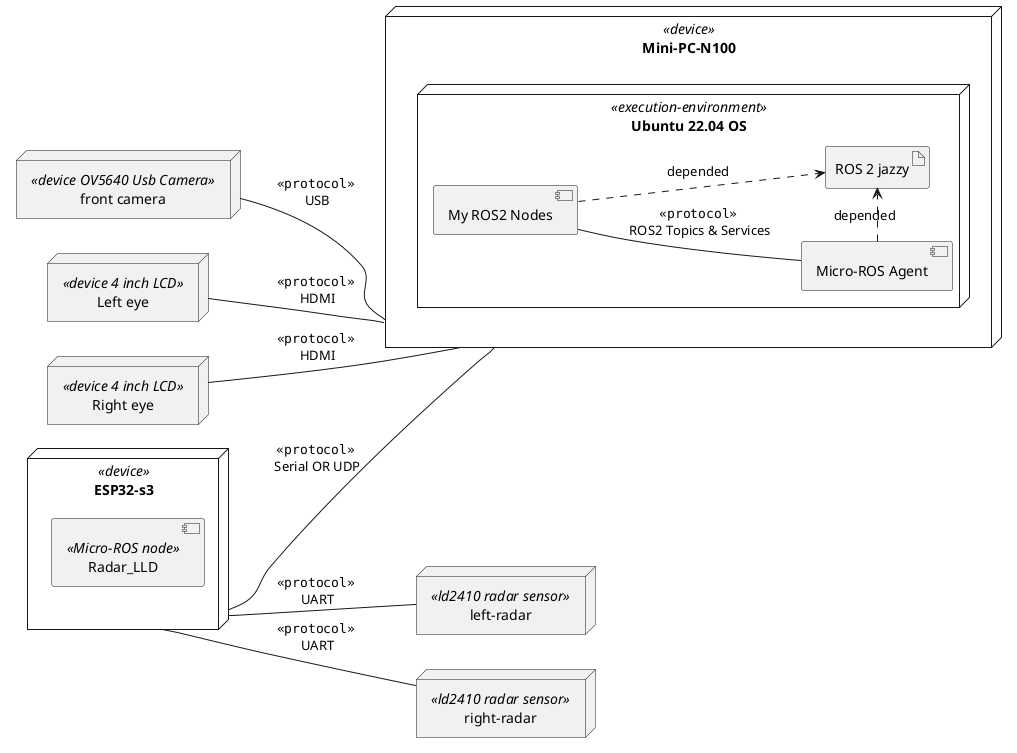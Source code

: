 @startuml Deployment_diagram

left to right direction

node "left-radar" <<ld2410 radar sensor>> as left_radar
node "right-radar" <<ld2410 radar sensor>> as right_radar

node "ESP32-s3" as lld_radar_node <<device>> {
  component "Radar_LLD" <<Micro-ROS node>> as micro_ros_node
}

node "front camera" as front_camera <<device OV5640 Usb Camera>>

node "Left eye" as lcd_left_eye <<device 4 inch LCD>>
node "Right eye" as lcd_right_eye <<device 4 inch LCD>>

node "Mini-PC-N100" <<device>> {
  node "Ubuntu 22.04 OS" <<execution-environment>> {
    artifact "ROS 2 jazzy" as ros2
    component "Micro-ROS Agent" as ros_agent
    component "My ROS2 Nodes" as ros_nodes
  }

  ros_agent -[dashed]> ros2 : "depended"
  ros_nodes -[dashed]> ros2 : "depended"
  ros_nodes -- ros_agent : ""<<protocol>>""\n ROS2 Topics & Services
}

lld_radar_node -- left_radar : ""<<protocol>>""\n UART
lld_radar_node -- right_radar : ""<<protocol>>""\n UART

' Verbinding tussen de ESP32 en de mini-PC via seriële communicatie of UDP communicatie (beide kan maar niet tegelijk)
lld_radar_node -- "Mini-PC-N100"  : ""<<protocol>>""\n Serial OR UDP  

front_camera -- "Mini-PC-N100" : ""<<protocol>>""\n USB
lcd_left_eye -- "Mini-PC-N100" : ""<<protocol>>""\n HDMI
lcd_right_eye -- "Mini-PC-N100" : ""<<protocol>>""\n HDMI

@enduml
